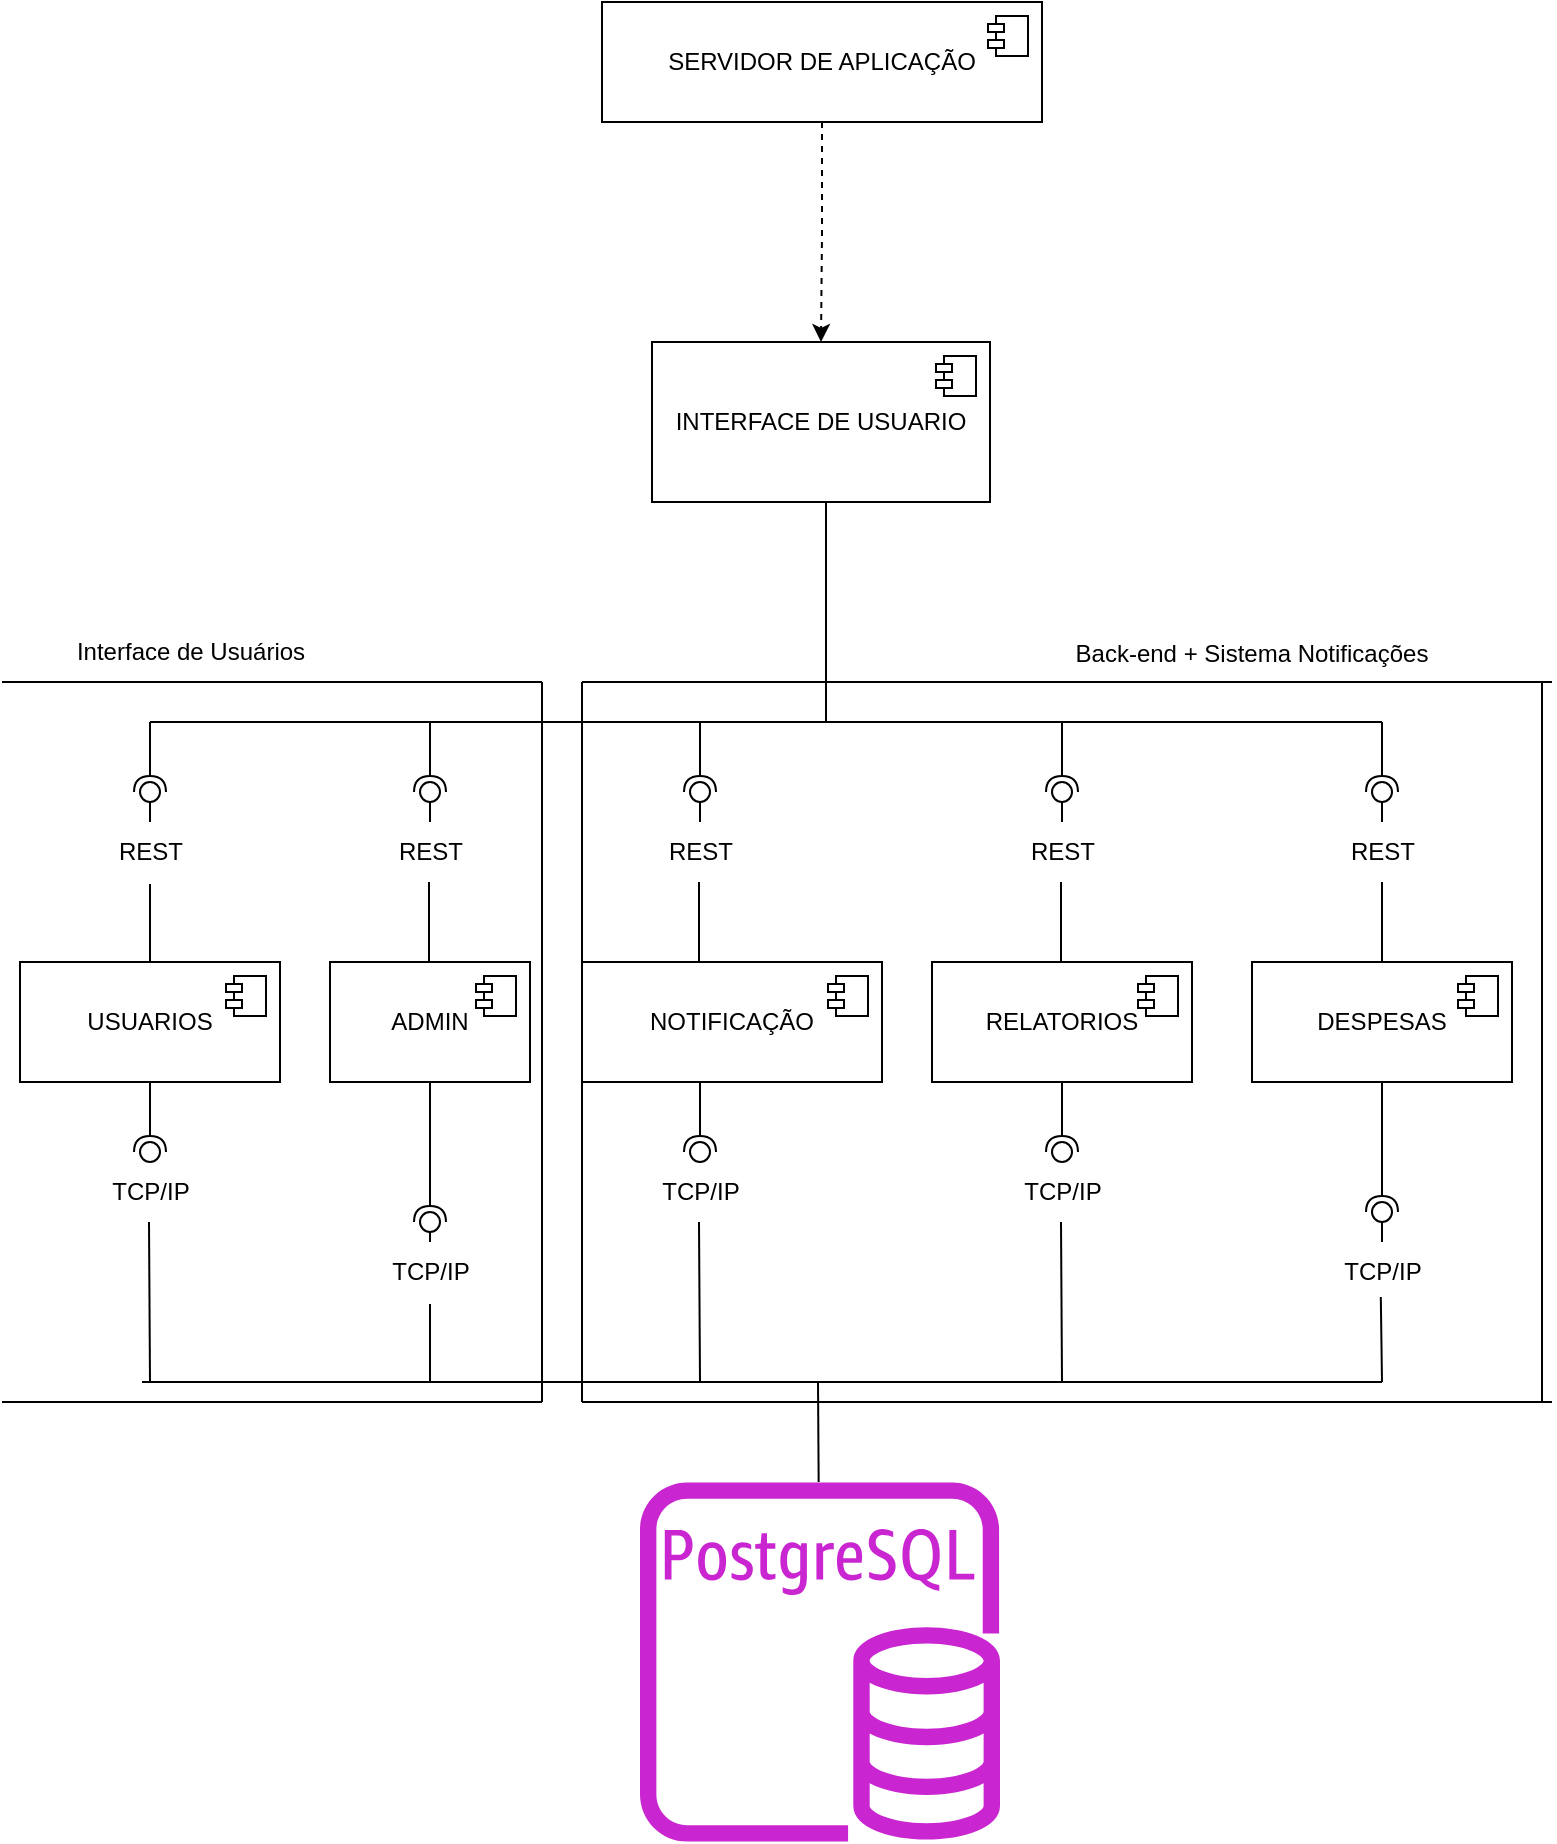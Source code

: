 <mxfile version="27.1.1">
  <diagram name="Página-1" id="1hL9Om-VZf7akXX2MLqt">
    <mxGraphModel dx="1475" dy="761" grid="1" gridSize="10" guides="1" tooltips="1" connect="1" arrows="1" fold="1" page="1" pageScale="1" pageWidth="827" pageHeight="1169" math="0" shadow="0">
      <root>
        <mxCell id="0" />
        <mxCell id="1" parent="0" />
        <mxCell id="CLTjU7gQj4OqJzBRMQx3-9" value="ADMIN" style="html=1;dropTarget=0;whiteSpace=wrap;" parent="1" vertex="1">
          <mxGeometry x="164" y="710" width="100" height="60" as="geometry" />
        </mxCell>
        <mxCell id="CLTjU7gQj4OqJzBRMQx3-10" value="" style="shape=module;jettyWidth=8;jettyHeight=4;" parent="CLTjU7gQj4OqJzBRMQx3-9" vertex="1">
          <mxGeometry x="1" width="20" height="20" relative="1" as="geometry">
            <mxPoint x="-27" y="7" as="offset" />
          </mxGeometry>
        </mxCell>
        <mxCell id="CLTjU7gQj4OqJzBRMQx3-13" value="NOTIFICAÇÃO" style="html=1;dropTarget=0;whiteSpace=wrap;" parent="1" vertex="1">
          <mxGeometry x="290" y="710" width="150" height="60" as="geometry" />
        </mxCell>
        <mxCell id="CLTjU7gQj4OqJzBRMQx3-14" value="" style="shape=module;jettyWidth=8;jettyHeight=4;" parent="CLTjU7gQj4OqJzBRMQx3-13" vertex="1">
          <mxGeometry x="1" width="20" height="20" relative="1" as="geometry">
            <mxPoint x="-27" y="7" as="offset" />
          </mxGeometry>
        </mxCell>
        <mxCell id="CLTjU7gQj4OqJzBRMQx3-25" style="edgeStyle=orthogonalEdgeStyle;rounded=0;orthogonalLoop=1;jettySize=auto;html=1;endArrow=none;startFill=0;" parent="1" source="CLTjU7gQj4OqJzBRMQx3-21" edge="1">
          <mxGeometry relative="1" as="geometry">
            <mxPoint x="74" y="590" as="targetPoint" />
            <Array as="points">
              <mxPoint x="412" y="590" />
              <mxPoint x="74" y="590" />
            </Array>
          </mxGeometry>
        </mxCell>
        <mxCell id="CLTjU7gQj4OqJzBRMQx3-21" value="INTERFACE DE USUARIO" style="html=1;dropTarget=0;whiteSpace=wrap;" parent="1" vertex="1">
          <mxGeometry x="325" y="400" width="169" height="80" as="geometry" />
        </mxCell>
        <mxCell id="CLTjU7gQj4OqJzBRMQx3-22" value="" style="shape=module;jettyWidth=8;jettyHeight=4;" parent="CLTjU7gQj4OqJzBRMQx3-21" vertex="1">
          <mxGeometry x="1" width="20" height="20" relative="1" as="geometry">
            <mxPoint x="-27" y="7" as="offset" />
          </mxGeometry>
        </mxCell>
        <mxCell id="CLTjU7gQj4OqJzBRMQx3-28" style="edgeStyle=orthogonalEdgeStyle;rounded=0;orthogonalLoop=1;jettySize=auto;html=1;endArrow=none;startFill=0;" parent="1" edge="1">
          <mxGeometry relative="1" as="geometry">
            <mxPoint x="409" y="590" as="sourcePoint" />
            <mxPoint x="690" y="590" as="targetPoint" />
            <Array as="points">
              <mxPoint x="669" y="590" />
            </Array>
          </mxGeometry>
        </mxCell>
        <mxCell id="CLTjU7gQj4OqJzBRMQx3-43" value="" style="rounded=0;orthogonalLoop=1;jettySize=auto;html=1;endArrow=halfCircle;endFill=0;endSize=6;strokeWidth=1;sketch=0;" parent="1" target="CLTjU7gQj4OqJzBRMQx3-45" edge="1">
          <mxGeometry relative="1" as="geometry">
            <mxPoint x="349" y="590" as="sourcePoint" />
          </mxGeometry>
        </mxCell>
        <mxCell id="CLTjU7gQj4OqJzBRMQx3-44" value="" style="rounded=0;orthogonalLoop=1;jettySize=auto;html=1;endArrow=oval;endFill=0;sketch=0;sourcePerimeterSpacing=0;targetPerimeterSpacing=0;endSize=10;exitX=0.5;exitY=0;exitDx=0;exitDy=0;" parent="1" source="CLTjU7gQj4OqJzBRMQx3-46" target="CLTjU7gQj4OqJzBRMQx3-45" edge="1">
          <mxGeometry relative="1" as="geometry">
            <mxPoint x="359" y="660" as="sourcePoint" />
          </mxGeometry>
        </mxCell>
        <mxCell id="CLTjU7gQj4OqJzBRMQx3-45" value="" style="ellipse;whiteSpace=wrap;html=1;align=center;aspect=fixed;fillColor=none;strokeColor=none;resizable=0;perimeter=centerPerimeter;rotatable=0;allowArrows=0;points=[];outlineConnect=1;" parent="1" vertex="1">
          <mxGeometry x="344" y="620" width="10" height="10" as="geometry" />
        </mxCell>
        <mxCell id="CLTjU7gQj4OqJzBRMQx3-53" value="" style="rounded=0;orthogonalLoop=1;jettySize=auto;html=1;endArrow=halfCircle;endFill=0;endSize=6;strokeWidth=1;sketch=0;" parent="1" target="CLTjU7gQj4OqJzBRMQx3-55" edge="1">
          <mxGeometry relative="1" as="geometry">
            <mxPoint x="214" y="590" as="sourcePoint" />
          </mxGeometry>
        </mxCell>
        <mxCell id="CLTjU7gQj4OqJzBRMQx3-54" value="" style="rounded=0;orthogonalLoop=1;jettySize=auto;html=1;endArrow=oval;endFill=0;sketch=0;sourcePerimeterSpacing=0;targetPerimeterSpacing=0;endSize=10;exitX=0.5;exitY=0;exitDx=0;exitDy=0;" parent="1" source="CLTjU7gQj4OqJzBRMQx3-56" target="CLTjU7gQj4OqJzBRMQx3-55" edge="1">
          <mxGeometry relative="1" as="geometry">
            <mxPoint x="369" y="690" as="sourcePoint" />
          </mxGeometry>
        </mxCell>
        <mxCell id="CLTjU7gQj4OqJzBRMQx3-55" value="" style="ellipse;whiteSpace=wrap;html=1;align=center;aspect=fixed;fillColor=none;strokeColor=none;resizable=0;perimeter=centerPerimeter;rotatable=0;allowArrows=0;points=[];outlineConnect=1;" parent="1" vertex="1">
          <mxGeometry x="209" y="620" width="10" height="10" as="geometry" />
        </mxCell>
        <mxCell id="CLTjU7gQj4OqJzBRMQx3-57" value="" style="rounded=0;orthogonalLoop=1;jettySize=auto;html=1;endArrow=halfCircle;endFill=0;endSize=6;strokeWidth=1;sketch=0;" parent="1" target="CLTjU7gQj4OqJzBRMQx3-59" edge="1">
          <mxGeometry relative="1" as="geometry">
            <mxPoint x="530" y="590" as="sourcePoint" />
          </mxGeometry>
        </mxCell>
        <mxCell id="CLTjU7gQj4OqJzBRMQx3-58" value="" style="rounded=0;orthogonalLoop=1;jettySize=auto;html=1;endArrow=oval;endFill=0;sketch=0;sourcePerimeterSpacing=0;targetPerimeterSpacing=0;endSize=10;exitX=0.5;exitY=0;exitDx=0;exitDy=0;" parent="1" source="CLTjU7gQj4OqJzBRMQx3-61" target="CLTjU7gQj4OqJzBRMQx3-59" edge="1">
          <mxGeometry relative="1" as="geometry">
            <mxPoint x="289" y="700" as="sourcePoint" />
          </mxGeometry>
        </mxCell>
        <mxCell id="CLTjU7gQj4OqJzBRMQx3-59" value="" style="ellipse;whiteSpace=wrap;html=1;align=center;aspect=fixed;fillColor=none;strokeColor=none;resizable=0;perimeter=centerPerimeter;rotatable=0;allowArrows=0;points=[];outlineConnect=1;" parent="1" vertex="1">
          <mxGeometry x="525" y="620" width="10" height="10" as="geometry" />
        </mxCell>
        <mxCell id="CLTjU7gQj4OqJzBRMQx3-67" value="" style="rounded=0;orthogonalLoop=1;jettySize=auto;html=1;endArrow=halfCircle;endFill=0;endSize=6;strokeWidth=1;sketch=0;" parent="1" target="CLTjU7gQj4OqJzBRMQx3-69" edge="1">
          <mxGeometry relative="1" as="geometry">
            <mxPoint x="74" y="590" as="sourcePoint" />
          </mxGeometry>
        </mxCell>
        <mxCell id="CLTjU7gQj4OqJzBRMQx3-68" value="" style="rounded=0;orthogonalLoop=1;jettySize=auto;html=1;endArrow=oval;endFill=0;sketch=0;sourcePerimeterSpacing=0;targetPerimeterSpacing=0;endSize=10;exitX=0.5;exitY=0;exitDx=0;exitDy=0;" parent="1" source="CLTjU7gQj4OqJzBRMQx3-70" target="CLTjU7gQj4OqJzBRMQx3-69" edge="1">
          <mxGeometry relative="1" as="geometry">
            <mxPoint x="224" y="680" as="sourcePoint" />
          </mxGeometry>
        </mxCell>
        <mxCell id="CLTjU7gQj4OqJzBRMQx3-69" value="" style="ellipse;whiteSpace=wrap;html=1;align=center;aspect=fixed;fillColor=none;strokeColor=none;resizable=0;perimeter=centerPerimeter;rotatable=0;allowArrows=0;points=[];outlineConnect=1;" parent="1" vertex="1">
          <mxGeometry x="69" y="620" width="10" height="10" as="geometry" />
        </mxCell>
        <mxCell id="CLTjU7gQj4OqJzBRMQx3-71" value="" style="rounded=0;orthogonalLoop=1;jettySize=auto;html=1;endArrow=halfCircle;endFill=0;endSize=6;strokeWidth=1;sketch=0;" parent="1" target="CLTjU7gQj4OqJzBRMQx3-73" edge="1">
          <mxGeometry relative="1" as="geometry">
            <mxPoint x="690" y="590" as="sourcePoint" />
          </mxGeometry>
        </mxCell>
        <mxCell id="CLTjU7gQj4OqJzBRMQx3-72" value="" style="rounded=0;orthogonalLoop=1;jettySize=auto;html=1;endArrow=oval;endFill=0;sketch=0;sourcePerimeterSpacing=0;targetPerimeterSpacing=0;endSize=10;exitX=0.5;exitY=0;exitDx=0;exitDy=0;" parent="1" source="CLTjU7gQj4OqJzBRMQx3-60" target="CLTjU7gQj4OqJzBRMQx3-73" edge="1">
          <mxGeometry relative="1" as="geometry">
            <mxPoint x="165" y="690" as="sourcePoint" />
            <Array as="points" />
          </mxGeometry>
        </mxCell>
        <mxCell id="CLTjU7gQj4OqJzBRMQx3-73" value="" style="ellipse;whiteSpace=wrap;html=1;align=center;aspect=fixed;fillColor=none;strokeColor=none;resizable=0;perimeter=centerPerimeter;rotatable=0;allowArrows=0;points=[];outlineConnect=1;" parent="1" vertex="1">
          <mxGeometry x="685" y="620" width="10" height="10" as="geometry" />
        </mxCell>
        <mxCell id="CLTjU7gQj4OqJzBRMQx3-91" value="" style="rounded=0;orthogonalLoop=1;jettySize=auto;html=1;endArrow=halfCircle;endFill=0;endSize=6;strokeWidth=1;sketch=0;exitX=0.5;exitY=1;exitDx=0;exitDy=0;" parent="1" source="CLTjU7gQj4OqJzBRMQx3-3" target="CLTjU7gQj4OqJzBRMQx3-93" edge="1">
          <mxGeometry relative="1" as="geometry">
            <mxPoint x="84" y="600" as="sourcePoint" />
          </mxGeometry>
        </mxCell>
        <mxCell id="CLTjU7gQj4OqJzBRMQx3-92" value="" style="rounded=0;orthogonalLoop=1;jettySize=auto;html=1;endArrow=oval;endFill=0;sketch=0;sourcePerimeterSpacing=0;targetPerimeterSpacing=0;endSize=10;" parent="1" source="CLTjU7gQj4OqJzBRMQx3-94" target="CLTjU7gQj4OqJzBRMQx3-93" edge="1">
          <mxGeometry relative="1" as="geometry">
            <mxPoint x="80.5" y="760" as="sourcePoint" />
          </mxGeometry>
        </mxCell>
        <mxCell id="CLTjU7gQj4OqJzBRMQx3-93" value="" style="ellipse;whiteSpace=wrap;html=1;align=center;aspect=fixed;fillColor=none;strokeColor=none;resizable=0;perimeter=centerPerimeter;rotatable=0;allowArrows=0;points=[];outlineConnect=1;" parent="1" vertex="1">
          <mxGeometry x="69" y="800" width="10" height="10" as="geometry" />
        </mxCell>
        <mxCell id="CLTjU7gQj4OqJzBRMQx3-70" value="REST" style="text;html=1;align=center;verticalAlign=middle;resizable=0;points=[];autosize=1;strokeColor=none;fillColor=none;" parent="1" vertex="1">
          <mxGeometry x="44" y="640" width="60" height="30" as="geometry" />
        </mxCell>
        <mxCell id="CLTjU7gQj4OqJzBRMQx3-56" value="REST" style="text;html=1;align=center;verticalAlign=middle;resizable=0;points=[];autosize=1;strokeColor=none;fillColor=none;" parent="1" vertex="1">
          <mxGeometry x="184" y="640" width="60" height="30" as="geometry" />
        </mxCell>
        <mxCell id="CLTjU7gQj4OqJzBRMQx3-46" value="REST" style="text;html=1;align=center;verticalAlign=middle;resizable=0;points=[];autosize=1;strokeColor=none;fillColor=none;" parent="1" vertex="1">
          <mxGeometry x="319" y="640" width="60" height="30" as="geometry" />
        </mxCell>
        <mxCell id="CLTjU7gQj4OqJzBRMQx3-61" value="REST" style="text;html=1;align=center;verticalAlign=middle;resizable=0;points=[];autosize=1;strokeColor=none;fillColor=none;" parent="1" vertex="1">
          <mxGeometry x="500" y="640" width="60" height="30" as="geometry" />
        </mxCell>
        <mxCell id="CLTjU7gQj4OqJzBRMQx3-60" value="REST" style="text;html=1;align=center;verticalAlign=middle;resizable=0;points=[];autosize=1;strokeColor=none;fillColor=none;" parent="1" vertex="1">
          <mxGeometry x="660" y="640" width="60" height="30" as="geometry" />
        </mxCell>
        <mxCell id="CLTjU7gQj4OqJzBRMQx3-94" value="TCP/IP" style="text;html=1;align=center;verticalAlign=middle;resizable=0;points=[];autosize=1;strokeColor=none;fillColor=none;" parent="1" vertex="1">
          <mxGeometry x="44" y="810" width="60" height="30" as="geometry" />
        </mxCell>
        <mxCell id="CLTjU7gQj4OqJzBRMQx3-104" value="" style="endArrow=none;html=1;rounded=0;entryX=0.5;entryY=1;entryDx=0;entryDy=0;entryPerimeter=0;exitX=0.5;exitY=0;exitDx=0;exitDy=0;" parent="1" target="CLTjU7gQj4OqJzBRMQx3-60" edge="1">
          <mxGeometry width="50" height="50" relative="1" as="geometry">
            <mxPoint x="690" y="710" as="sourcePoint" />
            <mxPoint x="370" y="680" as="targetPoint" />
          </mxGeometry>
        </mxCell>
        <mxCell id="CLTjU7gQj4OqJzBRMQx3-105" value="" style="endArrow=none;html=1;rounded=0;entryX=0.5;entryY=1;entryDx=0;entryDy=0;entryPerimeter=0;" parent="1" edge="1">
          <mxGeometry width="50" height="50" relative="1" as="geometry">
            <mxPoint x="529.5" y="710" as="sourcePoint" />
            <mxPoint x="529.5" y="670" as="targetPoint" />
          </mxGeometry>
        </mxCell>
        <mxCell id="CLTjU7gQj4OqJzBRMQx3-107" value="" style="endArrow=none;html=1;rounded=0;entryX=0.5;entryY=1;entryDx=0;entryDy=0;entryPerimeter=0;" parent="1" edge="1">
          <mxGeometry width="50" height="50" relative="1" as="geometry">
            <mxPoint x="348.5" y="710" as="sourcePoint" />
            <mxPoint x="348.5" y="670" as="targetPoint" />
          </mxGeometry>
        </mxCell>
        <mxCell id="CLTjU7gQj4OqJzBRMQx3-108" value="" style="endArrow=none;html=1;rounded=0;entryX=0.5;entryY=1;entryDx=0;entryDy=0;entryPerimeter=0;" parent="1" edge="1">
          <mxGeometry width="50" height="50" relative="1" as="geometry">
            <mxPoint x="213.5" y="710" as="sourcePoint" />
            <mxPoint x="213.5" y="670" as="targetPoint" />
          </mxGeometry>
        </mxCell>
        <mxCell id="CLTjU7gQj4OqJzBRMQx3-109" value="" style="endArrow=none;html=1;rounded=0;entryX=0.5;entryY=1.033;entryDx=0;entryDy=0;entryPerimeter=0;exitX=0.5;exitY=0;exitDx=0;exitDy=0;" parent="1" source="CLTjU7gQj4OqJzBRMQx3-3" target="CLTjU7gQj4OqJzBRMQx3-70" edge="1">
          <mxGeometry width="50" height="50" relative="1" as="geometry">
            <mxPoint x="509.5" y="740" as="sourcePoint" />
            <mxPoint x="289" y="690" as="targetPoint" />
          </mxGeometry>
        </mxCell>
        <mxCell id="CLTjU7gQj4OqJzBRMQx3-110" value="" style="endArrow=none;html=1;rounded=0;entryX=0.5;entryY=1.033;entryDx=0;entryDy=0;entryPerimeter=0;" parent="1" edge="1">
          <mxGeometry width="50" height="50" relative="1" as="geometry">
            <mxPoint x="74" y="920" as="sourcePoint" />
            <mxPoint x="73.5" y="840" as="targetPoint" />
          </mxGeometry>
        </mxCell>
        <mxCell id="CLTjU7gQj4OqJzBRMQx3-111" value="" style="rounded=0;orthogonalLoop=1;jettySize=auto;html=1;endArrow=halfCircle;endFill=0;endSize=6;strokeWidth=1;sketch=0;exitX=0.5;exitY=1;exitDx=0;exitDy=0;" parent="1" source="CLTjU7gQj4OqJzBRMQx3-9" edge="1">
          <mxGeometry relative="1" as="geometry">
            <mxPoint x="213.5" y="800" as="sourcePoint" />
            <mxPoint x="214" y="840" as="targetPoint" />
          </mxGeometry>
        </mxCell>
        <mxCell id="CLTjU7gQj4OqJzBRMQx3-112" value="" style="rounded=0;orthogonalLoop=1;jettySize=auto;html=1;endArrow=oval;endFill=0;sketch=0;sourcePerimeterSpacing=0;targetPerimeterSpacing=0;endSize=10;" parent="1" source="CLTjU7gQj4OqJzBRMQx3-114" edge="1">
          <mxGeometry relative="1" as="geometry">
            <mxPoint x="220.5" y="770" as="sourcePoint" />
            <mxPoint x="214" y="840" as="targetPoint" />
          </mxGeometry>
        </mxCell>
        <mxCell id="CLTjU7gQj4OqJzBRMQx3-113" value="" style="ellipse;whiteSpace=wrap;html=1;align=center;aspect=fixed;fillColor=none;strokeColor=none;resizable=0;perimeter=centerPerimeter;rotatable=0;allowArrows=0;points=[];outlineConnect=1;" parent="1" vertex="1">
          <mxGeometry x="209" y="810" width="10" height="10" as="geometry" />
        </mxCell>
        <mxCell id="CLTjU7gQj4OqJzBRMQx3-115" value="" style="endArrow=none;html=1;rounded=0;entryX=0.5;entryY=1.033;entryDx=0;entryDy=0;entryPerimeter=0;" parent="1" source="CLTjU7gQj4OqJzBRMQx3-114" edge="1">
          <mxGeometry width="50" height="50" relative="1" as="geometry">
            <mxPoint x="213.5" y="920" as="sourcePoint" />
            <mxPoint x="213.5" y="850" as="targetPoint" />
          </mxGeometry>
        </mxCell>
        <mxCell id="CLTjU7gQj4OqJzBRMQx3-116" value="" style="rounded=0;orthogonalLoop=1;jettySize=auto;html=1;endArrow=halfCircle;endFill=0;endSize=6;strokeWidth=1;sketch=0;exitX=0.5;exitY=1;exitDx=0;exitDy=0;" parent="1" target="CLTjU7gQj4OqJzBRMQx3-118" edge="1">
          <mxGeometry relative="1" as="geometry">
            <mxPoint x="349" y="770" as="sourcePoint" />
          </mxGeometry>
        </mxCell>
        <mxCell id="CLTjU7gQj4OqJzBRMQx3-117" value="" style="rounded=0;orthogonalLoop=1;jettySize=auto;html=1;endArrow=oval;endFill=0;sketch=0;sourcePerimeterSpacing=0;targetPerimeterSpacing=0;endSize=10;" parent="1" source="CLTjU7gQj4OqJzBRMQx3-119" target="CLTjU7gQj4OqJzBRMQx3-118" edge="1">
          <mxGeometry relative="1" as="geometry">
            <mxPoint x="355.5" y="760" as="sourcePoint" />
          </mxGeometry>
        </mxCell>
        <mxCell id="CLTjU7gQj4OqJzBRMQx3-118" value="" style="ellipse;whiteSpace=wrap;html=1;align=center;aspect=fixed;fillColor=none;strokeColor=none;resizable=0;perimeter=centerPerimeter;rotatable=0;allowArrows=0;points=[];outlineConnect=1;" parent="1" vertex="1">
          <mxGeometry x="344" y="800" width="10" height="10" as="geometry" />
        </mxCell>
        <mxCell id="CLTjU7gQj4OqJzBRMQx3-119" value="TCP/IP" style="text;html=1;align=center;verticalAlign=middle;resizable=0;points=[];autosize=1;strokeColor=none;fillColor=none;" parent="1" vertex="1">
          <mxGeometry x="319" y="810" width="60" height="30" as="geometry" />
        </mxCell>
        <mxCell id="CLTjU7gQj4OqJzBRMQx3-120" value="" style="endArrow=none;html=1;rounded=0;entryX=0.5;entryY=1.033;entryDx=0;entryDy=0;entryPerimeter=0;" parent="1" edge="1">
          <mxGeometry width="50" height="50" relative="1" as="geometry">
            <mxPoint x="349" y="920" as="sourcePoint" />
            <mxPoint x="348.5" y="840" as="targetPoint" />
          </mxGeometry>
        </mxCell>
        <mxCell id="CLTjU7gQj4OqJzBRMQx3-126" value="" style="rounded=0;orthogonalLoop=1;jettySize=auto;html=1;endArrow=halfCircle;endFill=0;endSize=6;strokeWidth=1;sketch=0;exitX=0.5;exitY=1;exitDx=0;exitDy=0;" parent="1" target="CLTjU7gQj4OqJzBRMQx3-128" edge="1">
          <mxGeometry relative="1" as="geometry">
            <mxPoint x="530" y="770" as="sourcePoint" />
          </mxGeometry>
        </mxCell>
        <mxCell id="CLTjU7gQj4OqJzBRMQx3-127" value="" style="rounded=0;orthogonalLoop=1;jettySize=auto;html=1;endArrow=oval;endFill=0;sketch=0;sourcePerimeterSpacing=0;targetPerimeterSpacing=0;endSize=10;" parent="1" source="CLTjU7gQj4OqJzBRMQx3-129" target="CLTjU7gQj4OqJzBRMQx3-128" edge="1">
          <mxGeometry relative="1" as="geometry">
            <mxPoint x="536.5" y="760" as="sourcePoint" />
          </mxGeometry>
        </mxCell>
        <mxCell id="CLTjU7gQj4OqJzBRMQx3-128" value="" style="ellipse;whiteSpace=wrap;html=1;align=center;aspect=fixed;fillColor=none;strokeColor=none;resizable=0;perimeter=centerPerimeter;rotatable=0;allowArrows=0;points=[];outlineConnect=1;" parent="1" vertex="1">
          <mxGeometry x="525" y="800" width="10" height="10" as="geometry" />
        </mxCell>
        <mxCell id="CLTjU7gQj4OqJzBRMQx3-129" value="TCP/IP" style="text;html=1;align=center;verticalAlign=middle;resizable=0;points=[];autosize=1;strokeColor=none;fillColor=none;" parent="1" vertex="1">
          <mxGeometry x="500" y="810" width="60" height="30" as="geometry" />
        </mxCell>
        <mxCell id="CLTjU7gQj4OqJzBRMQx3-130" value="" style="endArrow=none;html=1;rounded=0;entryX=0.5;entryY=1.033;entryDx=0;entryDy=0;entryPerimeter=0;" parent="1" edge="1">
          <mxGeometry width="50" height="50" relative="1" as="geometry">
            <mxPoint x="530" y="920" as="sourcePoint" />
            <mxPoint x="529.5" y="840" as="targetPoint" />
          </mxGeometry>
        </mxCell>
        <mxCell id="CLTjU7gQj4OqJzBRMQx3-131" value="" style="rounded=0;orthogonalLoop=1;jettySize=auto;html=1;endArrow=halfCircle;endFill=0;endSize=6;strokeWidth=1;sketch=0;exitX=0.5;exitY=1;exitDx=0;exitDy=0;" parent="1" target="CLTjU7gQj4OqJzBRMQx3-133" edge="1">
          <mxGeometry relative="1" as="geometry">
            <mxPoint x="690" y="770" as="sourcePoint" />
          </mxGeometry>
        </mxCell>
        <mxCell id="CLTjU7gQj4OqJzBRMQx3-132" value="" style="rounded=0;orthogonalLoop=1;jettySize=auto;html=1;endArrow=oval;endFill=0;sketch=0;sourcePerimeterSpacing=0;targetPerimeterSpacing=0;endSize=10;" parent="1" source="CLTjU7gQj4OqJzBRMQx3-134" target="CLTjU7gQj4OqJzBRMQx3-133" edge="1">
          <mxGeometry relative="1" as="geometry">
            <mxPoint x="696.5" y="760" as="sourcePoint" />
          </mxGeometry>
        </mxCell>
        <mxCell id="CLTjU7gQj4OqJzBRMQx3-133" value="" style="ellipse;whiteSpace=wrap;html=1;align=center;aspect=fixed;fillColor=none;strokeColor=none;resizable=0;perimeter=centerPerimeter;rotatable=0;allowArrows=0;points=[];outlineConnect=1;" parent="1" vertex="1">
          <mxGeometry x="685" y="830" width="10" height="10" as="geometry" />
        </mxCell>
        <mxCell id="CLTjU7gQj4OqJzBRMQx3-134" value="TCP/IP&lt;span style=&quot;color: rgba(0, 0, 0, 0); font-family: monospace; font-size: 0px; text-align: start;&quot;&gt;%3CmxGraphModel%3E%3Croot%3E%3CmxCell%20id%3D%220%22%2F%3E%3CmxCell%20id%3D%221%22%20parent%3D%220%22%2F%3E%3CmxCell%20id%3D%222%22%20value%3D%22Interface%20de%20Usu%C3%A1rio%20(Administrador)%20%2B%20Servi%C3%A7o%20Web%22%20style%3D%22text%3Bhtml%3D1%3Balign%3Dcenter%3BverticalAlign%3Dmiddle%3Bresizable%3D0%3Bpoints%3D%5B%5D%3Bautosize%3D1%3BstrokeColor%3Dnone%3BfillColor%3Dnone%3B%22%20vertex%3D%221%22%20parent%3D%221%22%3E%3CmxGeometry%20y%3D%22540%22%20width%3D%22300%22%20height%3D%2230%22%20as%3D%22geometry%22%2F%3E%3C%2FmxCell%3E%3C%2Froot%3E%3C%2FmxGraphModel%3E&lt;/span&gt;" style="text;html=1;align=center;verticalAlign=middle;resizable=0;points=[];autosize=1;strokeColor=none;fillColor=none;" parent="1" vertex="1">
          <mxGeometry x="660" y="850" width="60" height="30" as="geometry" />
        </mxCell>
        <mxCell id="CLTjU7gQj4OqJzBRMQx3-135" value="" style="endArrow=none;html=1;rounded=0;entryX=0.49;entryY=0.918;entryDx=0;entryDy=0;entryPerimeter=0;" parent="1" target="CLTjU7gQj4OqJzBRMQx3-134" edge="1">
          <mxGeometry width="50" height="50" relative="1" as="geometry">
            <mxPoint x="690" y="920" as="sourcePoint" />
            <mxPoint x="690" y="890" as="targetPoint" />
          </mxGeometry>
        </mxCell>
        <mxCell id="CLTjU7gQj4OqJzBRMQx3-174" value="" style="endArrow=none;html=1;rounded=0;entryX=0.5;entryY=1.033;entryDx=0;entryDy=0;entryPerimeter=0;" parent="1" target="CLTjU7gQj4OqJzBRMQx3-114" edge="1">
          <mxGeometry width="50" height="50" relative="1" as="geometry">
            <mxPoint x="214" y="920" as="sourcePoint" />
            <mxPoint x="213.5" y="850" as="targetPoint" />
            <Array as="points">
              <mxPoint x="214" y="881" />
            </Array>
          </mxGeometry>
        </mxCell>
        <mxCell id="CLTjU7gQj4OqJzBRMQx3-114" value="TCP/IP" style="text;html=1;align=center;verticalAlign=middle;resizable=0;points=[];autosize=1;strokeColor=none;fillColor=none;" parent="1" vertex="1">
          <mxGeometry x="184" y="850" width="60" height="30" as="geometry" />
        </mxCell>
        <mxCell id="CLTjU7gQj4OqJzBRMQx3-181" value="SERVIDOR DE APLICAÇÃO" style="html=1;dropTarget=0;whiteSpace=wrap;" parent="1" vertex="1">
          <mxGeometry x="300" y="230" width="220" height="60" as="geometry" />
        </mxCell>
        <mxCell id="CLTjU7gQj4OqJzBRMQx3-182" value="" style="shape=module;jettyWidth=8;jettyHeight=4;" parent="CLTjU7gQj4OqJzBRMQx3-181" vertex="1">
          <mxGeometry x="1" width="20" height="20" relative="1" as="geometry">
            <mxPoint x="-27" y="7" as="offset" />
          </mxGeometry>
        </mxCell>
        <mxCell id="CLTjU7gQj4OqJzBRMQx3-203" style="edgeStyle=orthogonalEdgeStyle;rounded=0;orthogonalLoop=1;jettySize=auto;html=1;dashed=1;entryX=0.5;entryY=0;entryDx=0;entryDy=0;exitX=0.5;exitY=1;exitDx=0;exitDy=0;" parent="1" source="CLTjU7gQj4OqJzBRMQx3-181" target="CLTjU7gQj4OqJzBRMQx3-21" edge="1">
          <mxGeometry relative="1" as="geometry">
            <mxPoint x="478" y="380" as="sourcePoint" />
            <mxPoint x="419" y="350" as="targetPoint" />
          </mxGeometry>
        </mxCell>
        <mxCell id="SQab3y625th8BfG80qDj-6" value="" style="sketch=0;outlineConnect=0;fontColor=#232F3E;gradientColor=none;fillColor=#C925D1;strokeColor=none;dashed=0;verticalLabelPosition=bottom;verticalAlign=top;align=center;html=1;fontSize=12;fontStyle=0;aspect=fixed;pointerEvents=1;shape=mxgraph.aws4.rds_postgresql_instance;" vertex="1" parent="1">
          <mxGeometry x="319" y="970" width="180" height="180" as="geometry" />
        </mxCell>
        <mxCell id="SQab3y625th8BfG80qDj-9" value="RELATORIOS" style="html=1;dropTarget=0;whiteSpace=wrap;" vertex="1" parent="1">
          <mxGeometry x="465" y="710" width="130" height="60" as="geometry" />
        </mxCell>
        <mxCell id="SQab3y625th8BfG80qDj-10" value="" style="shape=module;jettyWidth=8;jettyHeight=4;" vertex="1" parent="SQab3y625th8BfG80qDj-9">
          <mxGeometry x="1" width="20" height="20" relative="1" as="geometry">
            <mxPoint x="-27" y="7" as="offset" />
          </mxGeometry>
        </mxCell>
        <mxCell id="SQab3y625th8BfG80qDj-12" style="edgeStyle=orthogonalEdgeStyle;rounded=0;orthogonalLoop=1;jettySize=auto;html=1;endArrow=none;startFill=0;" edge="1" parent="1">
          <mxGeometry relative="1" as="geometry">
            <mxPoint x="70" y="920" as="sourcePoint" />
            <mxPoint x="690" y="920" as="targetPoint" />
            <Array as="points">
              <mxPoint x="560" y="920" />
            </Array>
          </mxGeometry>
        </mxCell>
        <mxCell id="SQab3y625th8BfG80qDj-13" value="" style="endArrow=none;html=1;rounded=0;" edge="1" parent="1">
          <mxGeometry width="50" height="50" relative="1" as="geometry">
            <mxPoint x="408.33" y="970" as="sourcePoint" />
            <mxPoint x="408" y="920" as="targetPoint" />
          </mxGeometry>
        </mxCell>
        <mxCell id="SQab3y625th8BfG80qDj-14" value="DESPESAS" style="html=1;dropTarget=0;whiteSpace=wrap;" vertex="1" parent="1">
          <mxGeometry x="625" y="710" width="130" height="60" as="geometry" />
        </mxCell>
        <mxCell id="SQab3y625th8BfG80qDj-15" value="" style="shape=module;jettyWidth=8;jettyHeight=4;" vertex="1" parent="SQab3y625th8BfG80qDj-14">
          <mxGeometry x="1" width="20" height="20" relative="1" as="geometry">
            <mxPoint x="-27" y="7" as="offset" />
          </mxGeometry>
        </mxCell>
        <mxCell id="SQab3y625th8BfG80qDj-17" value="Interface de Usuários" style="text;html=1;align=center;verticalAlign=middle;resizable=0;points=[];autosize=1;strokeColor=none;fillColor=none;" vertex="1" parent="1">
          <mxGeometry x="24" y="540" width="140" height="30" as="geometry" />
        </mxCell>
        <mxCell id="SQab3y625th8BfG80qDj-18" value="Back-end + Sistema Notificações" style="text;align=center;verticalAlign=middle;resizable=0;points=[];autosize=1;labelPosition=center;verticalLabelPosition=middle;fontSize=12;" vertex="1" parent="1">
          <mxGeometry x="525" y="540" width="200" height="30" as="geometry" />
        </mxCell>
        <mxCell id="CLTjU7gQj4OqJzBRMQx3-3" value="USUARIOS" style="html=1;dropTarget=0;whiteSpace=wrap;movable=1;resizable=1;rotatable=1;deletable=1;editable=1;locked=0;connectable=1;" parent="1" vertex="1">
          <mxGeometry x="9" y="710" width="130" height="60" as="geometry" />
        </mxCell>
        <mxCell id="CLTjU7gQj4OqJzBRMQx3-4" value="" style="shape=module;jettyWidth=8;jettyHeight=4;" parent="CLTjU7gQj4OqJzBRMQx3-3" vertex="1">
          <mxGeometry x="1" width="20" height="20" relative="1" as="geometry">
            <mxPoint x="-27" y="7" as="offset" />
          </mxGeometry>
        </mxCell>
        <mxCell id="SQab3y625th8BfG80qDj-20" style="edgeStyle=orthogonalEdgeStyle;rounded=0;orthogonalLoop=1;jettySize=auto;html=1;endArrow=none;startFill=0;" edge="1" parent="1">
          <mxGeometry relative="1" as="geometry">
            <mxPoint y="570" as="sourcePoint" />
            <mxPoint x="270" y="570" as="targetPoint" />
            <Array as="points">
              <mxPoint x="260" y="570" />
            </Array>
          </mxGeometry>
        </mxCell>
        <mxCell id="SQab3y625th8BfG80qDj-21" style="edgeStyle=orthogonalEdgeStyle;rounded=0;orthogonalLoop=1;jettySize=auto;html=1;endArrow=none;startFill=0;" edge="1" parent="1">
          <mxGeometry relative="1" as="geometry">
            <mxPoint y="930" as="sourcePoint" />
            <mxPoint x="270" y="930" as="targetPoint" />
            <Array as="points">
              <mxPoint x="260" y="930" />
            </Array>
          </mxGeometry>
        </mxCell>
        <mxCell id="SQab3y625th8BfG80qDj-22" style="edgeStyle=orthogonalEdgeStyle;rounded=0;orthogonalLoop=1;jettySize=auto;html=1;endArrow=none;startFill=0;" edge="1" parent="1">
          <mxGeometry relative="1" as="geometry">
            <mxPoint x="270" y="570" as="sourcePoint" />
            <mxPoint x="270" y="930" as="targetPoint" />
            <Array as="points">
              <mxPoint x="270" y="890" />
              <mxPoint x="270" y="890" />
            </Array>
          </mxGeometry>
        </mxCell>
        <mxCell id="SQab3y625th8BfG80qDj-23" style="edgeStyle=orthogonalEdgeStyle;rounded=0;orthogonalLoop=1;jettySize=auto;html=1;endArrow=none;startFill=0;" edge="1" parent="1">
          <mxGeometry relative="1" as="geometry">
            <mxPoint x="290" y="570" as="sourcePoint" />
            <mxPoint x="630" y="570" as="targetPoint" />
            <Array as="points">
              <mxPoint x="775" y="569.09" />
            </Array>
          </mxGeometry>
        </mxCell>
        <mxCell id="SQab3y625th8BfG80qDj-24" style="edgeStyle=orthogonalEdgeStyle;rounded=0;orthogonalLoop=1;jettySize=auto;html=1;endArrow=none;startFill=0;" edge="1" parent="1">
          <mxGeometry relative="1" as="geometry">
            <mxPoint x="290" y="930" as="sourcePoint" />
            <mxPoint x="775" y="930" as="targetPoint" />
            <Array as="points">
              <mxPoint x="765" y="930" />
            </Array>
          </mxGeometry>
        </mxCell>
        <mxCell id="SQab3y625th8BfG80qDj-25" style="edgeStyle=orthogonalEdgeStyle;rounded=0;orthogonalLoop=1;jettySize=auto;html=1;endArrow=none;startFill=0;" edge="1" parent="1">
          <mxGeometry relative="1" as="geometry">
            <mxPoint x="290" y="570" as="sourcePoint" />
            <mxPoint x="290" y="930" as="targetPoint" />
            <Array as="points">
              <mxPoint x="290" y="890" />
              <mxPoint x="290" y="890" />
            </Array>
          </mxGeometry>
        </mxCell>
        <mxCell id="SQab3y625th8BfG80qDj-26" style="edgeStyle=orthogonalEdgeStyle;rounded=0;orthogonalLoop=1;jettySize=auto;html=1;endArrow=none;startFill=0;" edge="1" parent="1">
          <mxGeometry relative="1" as="geometry">
            <mxPoint x="770" y="570" as="sourcePoint" />
            <mxPoint x="770" y="930" as="targetPoint" />
            <Array as="points">
              <mxPoint x="770" y="890" />
              <mxPoint x="770" y="890" />
            </Array>
          </mxGeometry>
        </mxCell>
      </root>
    </mxGraphModel>
  </diagram>
</mxfile>
